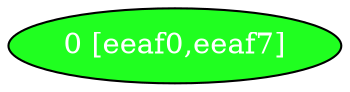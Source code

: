 diGraph libnss3{
	libnss3_0  [style=filled fillcolor="#20FF20" fontcolor="#ffffff" shape=oval label="0 [eeaf0,eeaf7]"]


}